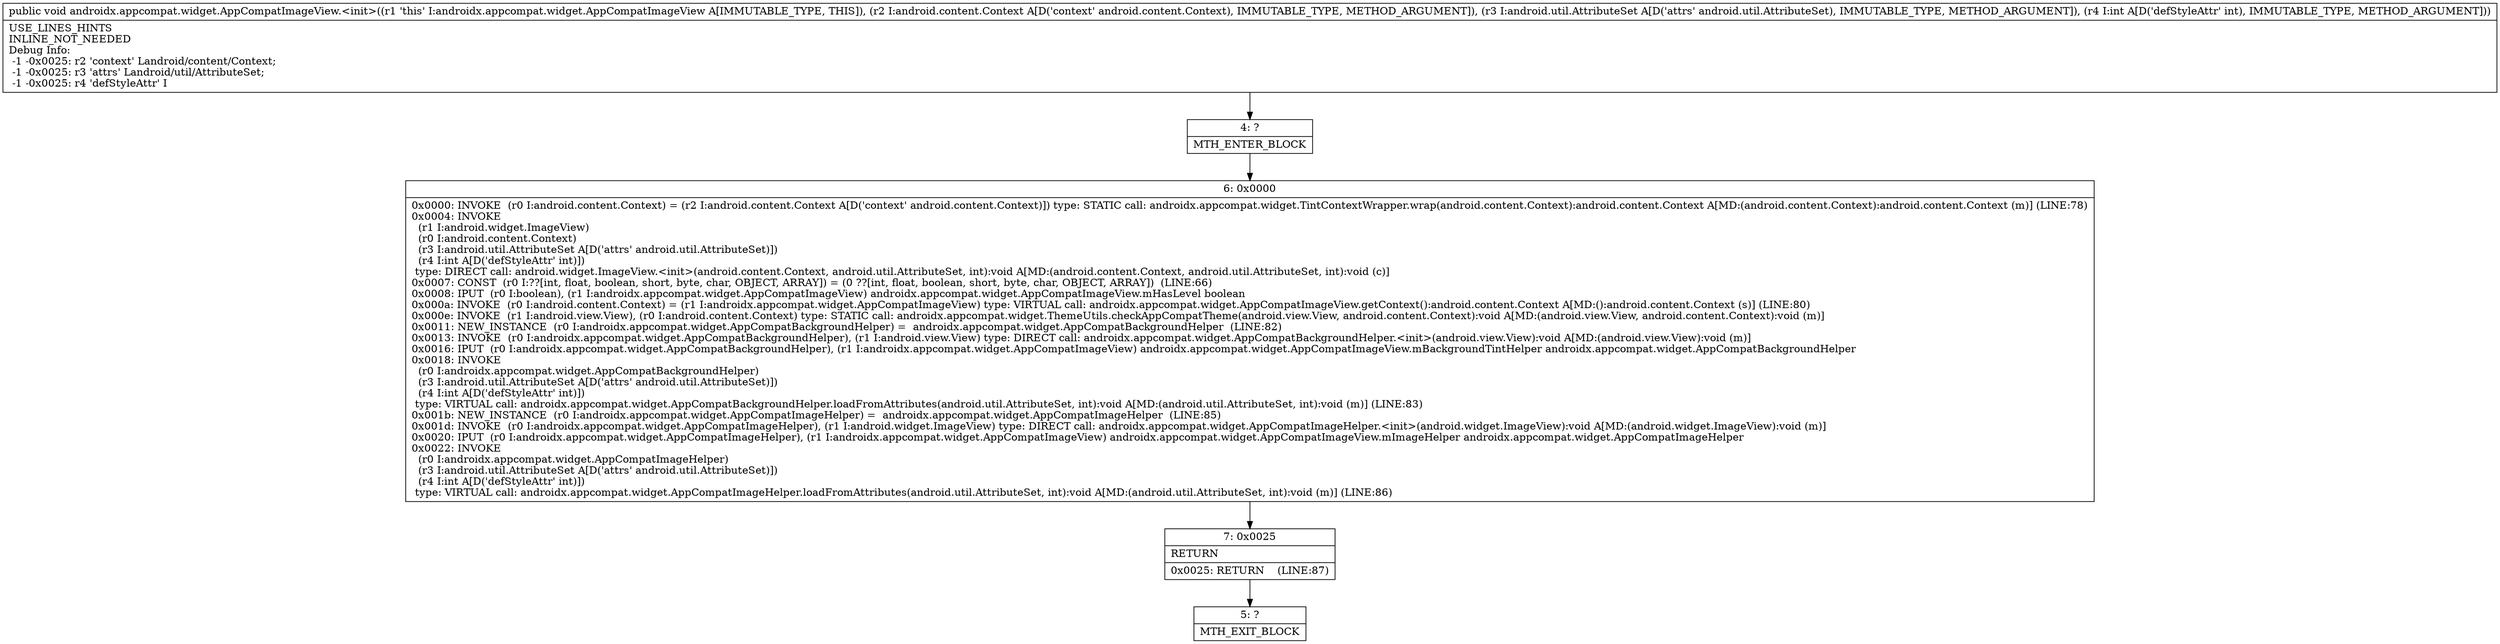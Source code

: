 digraph "CFG forandroidx.appcompat.widget.AppCompatImageView.\<init\>(Landroid\/content\/Context;Landroid\/util\/AttributeSet;I)V" {
Node_4 [shape=record,label="{4\:\ ?|MTH_ENTER_BLOCK\l}"];
Node_6 [shape=record,label="{6\:\ 0x0000|0x0000: INVOKE  (r0 I:android.content.Context) = (r2 I:android.content.Context A[D('context' android.content.Context)]) type: STATIC call: androidx.appcompat.widget.TintContextWrapper.wrap(android.content.Context):android.content.Context A[MD:(android.content.Context):android.content.Context (m)] (LINE:78)\l0x0004: INVOKE  \l  (r1 I:android.widget.ImageView)\l  (r0 I:android.content.Context)\l  (r3 I:android.util.AttributeSet A[D('attrs' android.util.AttributeSet)])\l  (r4 I:int A[D('defStyleAttr' int)])\l type: DIRECT call: android.widget.ImageView.\<init\>(android.content.Context, android.util.AttributeSet, int):void A[MD:(android.content.Context, android.util.AttributeSet, int):void (c)]\l0x0007: CONST  (r0 I:??[int, float, boolean, short, byte, char, OBJECT, ARRAY]) = (0 ??[int, float, boolean, short, byte, char, OBJECT, ARRAY])  (LINE:66)\l0x0008: IPUT  (r0 I:boolean), (r1 I:androidx.appcompat.widget.AppCompatImageView) androidx.appcompat.widget.AppCompatImageView.mHasLevel boolean \l0x000a: INVOKE  (r0 I:android.content.Context) = (r1 I:androidx.appcompat.widget.AppCompatImageView) type: VIRTUAL call: androidx.appcompat.widget.AppCompatImageView.getContext():android.content.Context A[MD:():android.content.Context (s)] (LINE:80)\l0x000e: INVOKE  (r1 I:android.view.View), (r0 I:android.content.Context) type: STATIC call: androidx.appcompat.widget.ThemeUtils.checkAppCompatTheme(android.view.View, android.content.Context):void A[MD:(android.view.View, android.content.Context):void (m)]\l0x0011: NEW_INSTANCE  (r0 I:androidx.appcompat.widget.AppCompatBackgroundHelper) =  androidx.appcompat.widget.AppCompatBackgroundHelper  (LINE:82)\l0x0013: INVOKE  (r0 I:androidx.appcompat.widget.AppCompatBackgroundHelper), (r1 I:android.view.View) type: DIRECT call: androidx.appcompat.widget.AppCompatBackgroundHelper.\<init\>(android.view.View):void A[MD:(android.view.View):void (m)]\l0x0016: IPUT  (r0 I:androidx.appcompat.widget.AppCompatBackgroundHelper), (r1 I:androidx.appcompat.widget.AppCompatImageView) androidx.appcompat.widget.AppCompatImageView.mBackgroundTintHelper androidx.appcompat.widget.AppCompatBackgroundHelper \l0x0018: INVOKE  \l  (r0 I:androidx.appcompat.widget.AppCompatBackgroundHelper)\l  (r3 I:android.util.AttributeSet A[D('attrs' android.util.AttributeSet)])\l  (r4 I:int A[D('defStyleAttr' int)])\l type: VIRTUAL call: androidx.appcompat.widget.AppCompatBackgroundHelper.loadFromAttributes(android.util.AttributeSet, int):void A[MD:(android.util.AttributeSet, int):void (m)] (LINE:83)\l0x001b: NEW_INSTANCE  (r0 I:androidx.appcompat.widget.AppCompatImageHelper) =  androidx.appcompat.widget.AppCompatImageHelper  (LINE:85)\l0x001d: INVOKE  (r0 I:androidx.appcompat.widget.AppCompatImageHelper), (r1 I:android.widget.ImageView) type: DIRECT call: androidx.appcompat.widget.AppCompatImageHelper.\<init\>(android.widget.ImageView):void A[MD:(android.widget.ImageView):void (m)]\l0x0020: IPUT  (r0 I:androidx.appcompat.widget.AppCompatImageHelper), (r1 I:androidx.appcompat.widget.AppCompatImageView) androidx.appcompat.widget.AppCompatImageView.mImageHelper androidx.appcompat.widget.AppCompatImageHelper \l0x0022: INVOKE  \l  (r0 I:androidx.appcompat.widget.AppCompatImageHelper)\l  (r3 I:android.util.AttributeSet A[D('attrs' android.util.AttributeSet)])\l  (r4 I:int A[D('defStyleAttr' int)])\l type: VIRTUAL call: androidx.appcompat.widget.AppCompatImageHelper.loadFromAttributes(android.util.AttributeSet, int):void A[MD:(android.util.AttributeSet, int):void (m)] (LINE:86)\l}"];
Node_7 [shape=record,label="{7\:\ 0x0025|RETURN\l|0x0025: RETURN    (LINE:87)\l}"];
Node_5 [shape=record,label="{5\:\ ?|MTH_EXIT_BLOCK\l}"];
MethodNode[shape=record,label="{public void androidx.appcompat.widget.AppCompatImageView.\<init\>((r1 'this' I:androidx.appcompat.widget.AppCompatImageView A[IMMUTABLE_TYPE, THIS]), (r2 I:android.content.Context A[D('context' android.content.Context), IMMUTABLE_TYPE, METHOD_ARGUMENT]), (r3 I:android.util.AttributeSet A[D('attrs' android.util.AttributeSet), IMMUTABLE_TYPE, METHOD_ARGUMENT]), (r4 I:int A[D('defStyleAttr' int), IMMUTABLE_TYPE, METHOD_ARGUMENT]))  | USE_LINES_HINTS\lINLINE_NOT_NEEDED\lDebug Info:\l  \-1 \-0x0025: r2 'context' Landroid\/content\/Context;\l  \-1 \-0x0025: r3 'attrs' Landroid\/util\/AttributeSet;\l  \-1 \-0x0025: r4 'defStyleAttr' I\l}"];
MethodNode -> Node_4;Node_4 -> Node_6;
Node_6 -> Node_7;
Node_7 -> Node_5;
}

